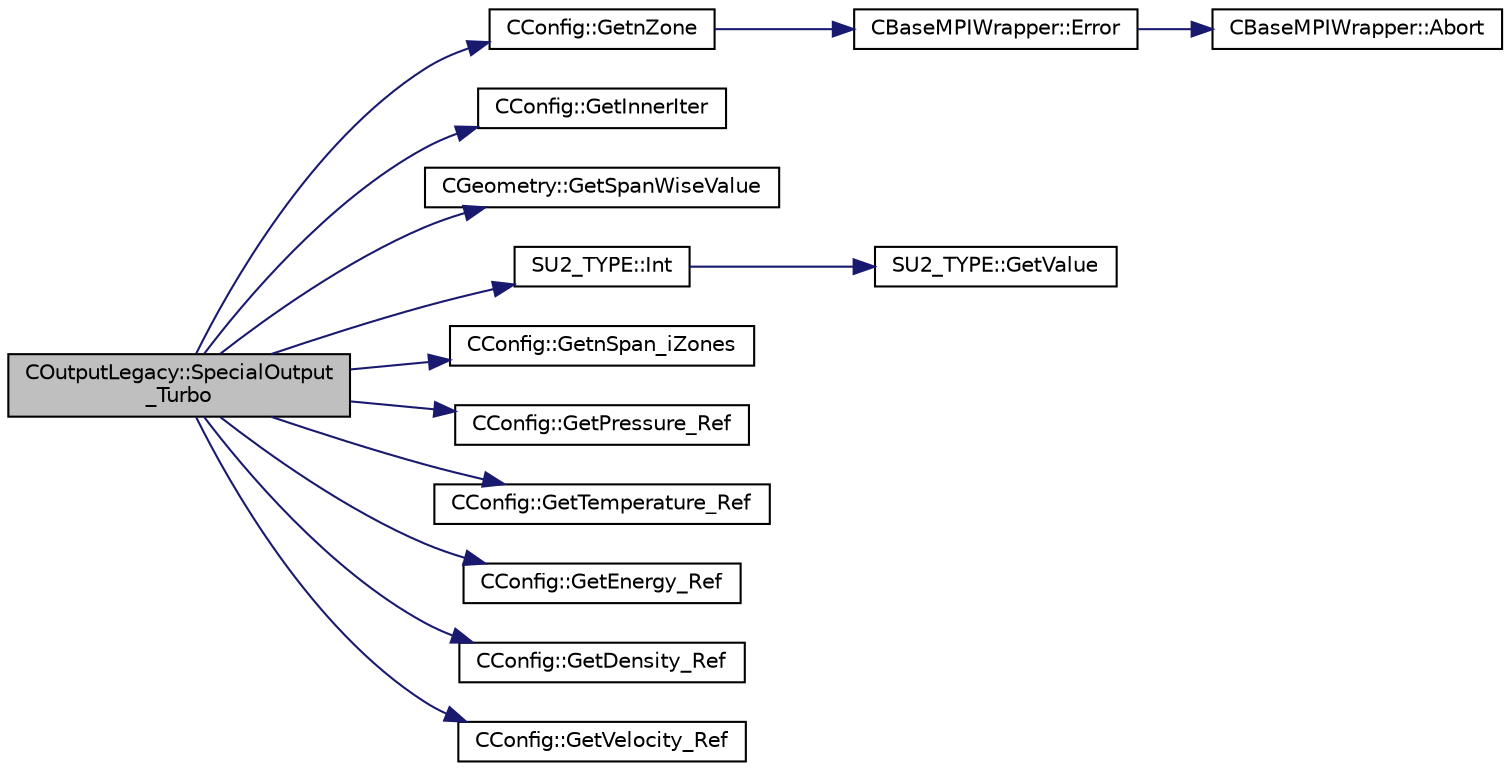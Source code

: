 digraph "COutputLegacy::SpecialOutput_Turbo"
{
  edge [fontname="Helvetica",fontsize="10",labelfontname="Helvetica",labelfontsize="10"];
  node [fontname="Helvetica",fontsize="10",shape=record];
  rankdir="LR";
  Node2444 [label="COutputLegacy::SpecialOutput\l_Turbo",height=0.2,width=0.4,color="black", fillcolor="grey75", style="filled", fontcolor="black"];
  Node2444 -> Node2445 [color="midnightblue",fontsize="10",style="solid",fontname="Helvetica"];
  Node2445 [label="CConfig::GetnZone",height=0.2,width=0.4,color="black", fillcolor="white", style="filled",URL="$class_c_config.html#a33f1af516d14a4d3815b577c37398773",tooltip="Gets the number of zones in the mesh file. "];
  Node2445 -> Node2446 [color="midnightblue",fontsize="10",style="solid",fontname="Helvetica"];
  Node2446 [label="CBaseMPIWrapper::Error",height=0.2,width=0.4,color="black", fillcolor="white", style="filled",URL="$class_c_base_m_p_i_wrapper.html#a04457c47629bda56704e6a8804833eeb"];
  Node2446 -> Node2447 [color="midnightblue",fontsize="10",style="solid",fontname="Helvetica"];
  Node2447 [label="CBaseMPIWrapper::Abort",height=0.2,width=0.4,color="black", fillcolor="white", style="filled",URL="$class_c_base_m_p_i_wrapper.html#a21ef5681e2acb532d345e9bab173ef07"];
  Node2444 -> Node2448 [color="midnightblue",fontsize="10",style="solid",fontname="Helvetica"];
  Node2448 [label="CConfig::GetInnerIter",height=0.2,width=0.4,color="black", fillcolor="white", style="filled",URL="$class_c_config.html#afb04e3794a1a3cef3c5897f31f2efd2d",tooltip="Get the current FSI iteration number. "];
  Node2444 -> Node2449 [color="midnightblue",fontsize="10",style="solid",fontname="Helvetica"];
  Node2449 [label="CGeometry::GetSpanWiseValue",height=0.2,width=0.4,color="black", fillcolor="white", style="filled",URL="$class_c_geometry.html#a99a4c3af5dbc9e2e935aae7dce58cf50",tooltip="Get number of vertices. "];
  Node2444 -> Node2450 [color="midnightblue",fontsize="10",style="solid",fontname="Helvetica"];
  Node2450 [label="SU2_TYPE::Int",height=0.2,width=0.4,color="black", fillcolor="white", style="filled",URL="$namespace_s_u2___t_y_p_e.html#a6b48817766d8a6486caa2807a52f6bae",tooltip="Casts the primitive value to int (uses GetValue, already implemented for each type). "];
  Node2450 -> Node2451 [color="midnightblue",fontsize="10",style="solid",fontname="Helvetica"];
  Node2451 [label="SU2_TYPE::GetValue",height=0.2,width=0.4,color="black", fillcolor="white", style="filled",URL="$namespace_s_u2___t_y_p_e.html#a0ed43473f5a450ce028d088427bf10cb",tooltip="Get the (primitive) value of the datatype (needs to be implemented for each new type). "];
  Node2444 -> Node2452 [color="midnightblue",fontsize="10",style="solid",fontname="Helvetica"];
  Node2452 [label="CConfig::GetnSpan_iZones",height=0.2,width=0.4,color="black", fillcolor="white", style="filled",URL="$class_c_config.html#aa3e82c0cf9bc226e491987b53372a585",tooltip="set number span-wise sections to compute 3D BC and performance for turbomachinery. "];
  Node2444 -> Node2453 [color="midnightblue",fontsize="10",style="solid",fontname="Helvetica"];
  Node2453 [label="CConfig::GetPressure_Ref",height=0.2,width=0.4,color="black", fillcolor="white", style="filled",URL="$class_c_config.html#a39147c417b27ad7df00efea4ea1fcecc",tooltip="Get the value of the reference pressure for non-dimensionalization. "];
  Node2444 -> Node2454 [color="midnightblue",fontsize="10",style="solid",fontname="Helvetica"];
  Node2454 [label="CConfig::GetTemperature_Ref",height=0.2,width=0.4,color="black", fillcolor="white", style="filled",URL="$class_c_config.html#a8ec4a0951d9a432dadffad665a9892b3",tooltip="Get the value of the reference temperature for non-dimensionalization. "];
  Node2444 -> Node2455 [color="midnightblue",fontsize="10",style="solid",fontname="Helvetica"];
  Node2455 [label="CConfig::GetEnergy_Ref",height=0.2,width=0.4,color="black", fillcolor="white", style="filled",URL="$class_c_config.html#a1bdb2d57f337b3d09b7a805ab69763c8",tooltip="Get the value of the reference pressure for non-dimensionalization. "];
  Node2444 -> Node2456 [color="midnightblue",fontsize="10",style="solid",fontname="Helvetica"];
  Node2456 [label="CConfig::GetDensity_Ref",height=0.2,width=0.4,color="black", fillcolor="white", style="filled",URL="$class_c_config.html#a8cc3d7d06d995bf315cbed96412a9b7e",tooltip="Get the value of the reference density for non-dimensionalization. "];
  Node2444 -> Node2457 [color="midnightblue",fontsize="10",style="solid",fontname="Helvetica"];
  Node2457 [label="CConfig::GetVelocity_Ref",height=0.2,width=0.4,color="black", fillcolor="white", style="filled",URL="$class_c_config.html#a8f2c6f68c1e3756237596a7274e713f4",tooltip="Get the value of the reference velocity for non-dimensionalization. "];
}
